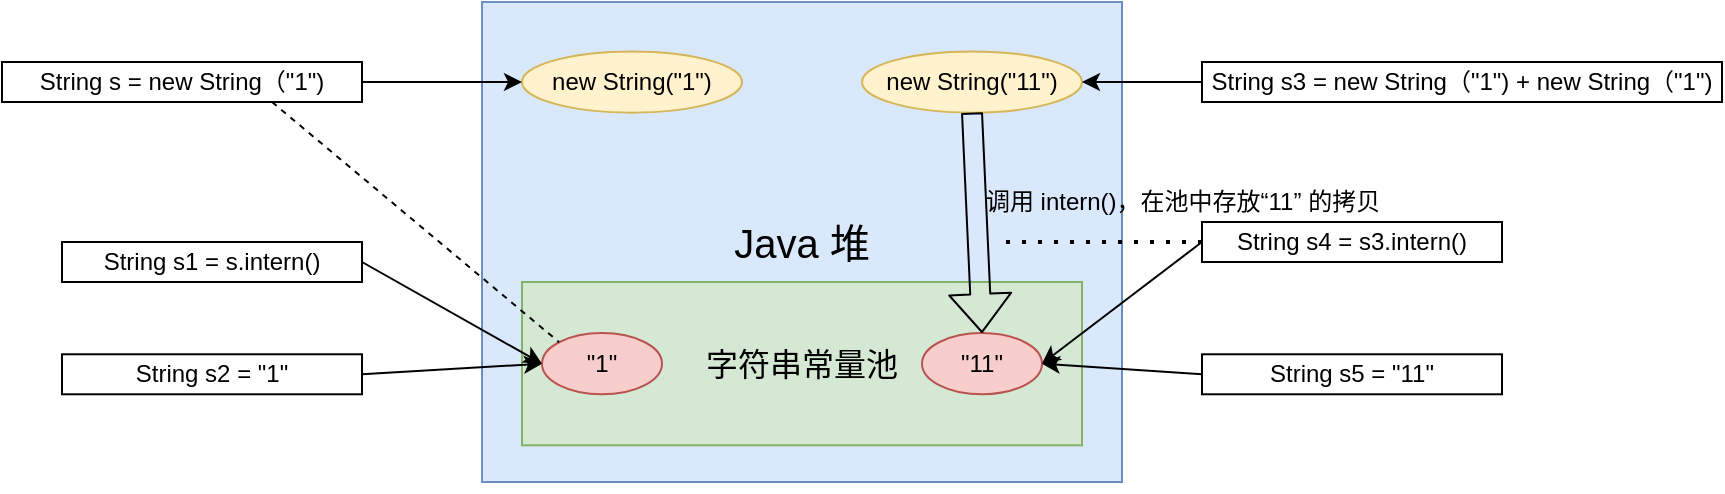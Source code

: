 <mxfile version="13.9.9" type="device"><diagram id="hXpYoQMoseYK7wmGAWsz" name="第 1 页"><mxGraphModel dx="1024" dy="592" grid="1" gridSize="10" guides="1" tooltips="1" connect="1" arrows="1" fold="1" page="1" pageScale="1" pageWidth="827" pageHeight="1169" math="0" shadow="0"><root><mxCell id="0"/><mxCell id="1" parent="0"/><mxCell id="JgdqX4sF5_SLYJ5ONTB6-1" value="" style="group" vertex="1" connectable="0" parent="1"><mxGeometry x="360" y="280" width="320" height="245" as="geometry"/></mxCell><mxCell id="JgdqX4sF5_SLYJ5ONTB6-2" value="&lt;font style=&quot;font-size: 20px&quot;&gt;Java 堆&lt;/font&gt;" style="rounded=0;whiteSpace=wrap;html=1;fillColor=#dae8fc;strokeColor=#6c8ebf;" vertex="1" parent="JgdqX4sF5_SLYJ5ONTB6-1"><mxGeometry width="320" height="240" as="geometry"/></mxCell><mxCell id="JgdqX4sF5_SLYJ5ONTB6-3" value="&lt;font style=&quot;font-size: 16px&quot;&gt;字符串常量池&lt;/font&gt;" style="rounded=0;whiteSpace=wrap;html=1;fillColor=#d5e8d4;strokeColor=#82b366;" vertex="1" parent="JgdqX4sF5_SLYJ5ONTB6-1"><mxGeometry x="20" y="139.997" width="280" height="81.667" as="geometry"/></mxCell><mxCell id="JgdqX4sF5_SLYJ5ONTB6-4" value="&quot;1&quot;" style="ellipse;whiteSpace=wrap;html=1;fillColor=#f8cecc;strokeColor=#b85450;" vertex="1" parent="JgdqX4sF5_SLYJ5ONTB6-1"><mxGeometry x="30" y="165.513" width="60" height="30.625" as="geometry"/></mxCell><mxCell id="JgdqX4sF5_SLYJ5ONTB6-5" value="new String(&quot;1&quot;)" style="ellipse;whiteSpace=wrap;html=1;fillColor=#fff2cc;strokeColor=#d6b656;" vertex="1" parent="JgdqX4sF5_SLYJ5ONTB6-1"><mxGeometry x="20" y="24.685" width="110" height="30.625" as="geometry"/></mxCell><mxCell id="VFeoevTleEmZW1y86mOj-1" value="new String(&quot;11&quot;)" style="ellipse;whiteSpace=wrap;html=1;fillColor=#fff2cc;strokeColor=#d6b656;" vertex="1" parent="JgdqX4sF5_SLYJ5ONTB6-1"><mxGeometry x="190" y="24.685" width="110" height="30.625" as="geometry"/></mxCell><mxCell id="arHgtnRtrO6jlWEkuaXw-1" value="&quot;11&quot;" style="ellipse;whiteSpace=wrap;html=1;fillColor=#f8cecc;strokeColor=#b85450;" vertex="1" parent="JgdqX4sF5_SLYJ5ONTB6-1"><mxGeometry x="220" y="165.513" width="60" height="30.625" as="geometry"/></mxCell><mxCell id="NudO9WCi2gOV8DwAh8Wh-1" value="" style="shape=flexArrow;endArrow=classic;html=1;exitX=0.5;exitY=1;exitDx=0;exitDy=0;entryX=0.5;entryY=0;entryDx=0;entryDy=0;" edge="1" parent="JgdqX4sF5_SLYJ5ONTB6-1" source="VFeoevTleEmZW1y86mOj-1" target="arHgtnRtrO6jlWEkuaXw-1"><mxGeometry width="50" height="50" relative="1" as="geometry"><mxPoint x="75" y="55.31" as="sourcePoint"/><mxPoint x="61.834" y="165.542" as="targetPoint"/></mxGeometry></mxCell><mxCell id="JgdqX4sF5_SLYJ5ONTB6-6" value="String s = new String（&quot;1&quot;)" style="rounded=0;whiteSpace=wrap;html=1;" vertex="1" parent="1"><mxGeometry x="120" y="310" width="180" height="20" as="geometry"/></mxCell><mxCell id="JgdqX4sF5_SLYJ5ONTB6-7" value="" style="endArrow=classic;html=1;entryX=0;entryY=0.5;entryDx=0;entryDy=0;exitX=1;exitY=0.5;exitDx=0;exitDy=0;" edge="1" parent="1" source="JgdqX4sF5_SLYJ5ONTB6-6" target="JgdqX4sF5_SLYJ5ONTB6-5"><mxGeometry width="50" height="50" relative="1" as="geometry"><mxPoint x="270" y="260" as="sourcePoint"/><mxPoint x="320" y="210" as="targetPoint"/></mxGeometry></mxCell><mxCell id="JgdqX4sF5_SLYJ5ONTB6-9" value="" style="endArrow=none;dashed=1;html=1;exitX=0.75;exitY=1;exitDx=0;exitDy=0;entryX=0;entryY=0;entryDx=0;entryDy=0;" edge="1" parent="1" source="JgdqX4sF5_SLYJ5ONTB6-6" target="JgdqX4sF5_SLYJ5ONTB6-4"><mxGeometry width="50" height="50" relative="1" as="geometry"><mxPoint x="390" y="330" as="sourcePoint"/><mxPoint x="440" y="280" as="targetPoint"/></mxGeometry></mxCell><mxCell id="JgdqX4sF5_SLYJ5ONTB6-11" value="String s1 = s.intern()" style="rounded=0;whiteSpace=wrap;html=1;" vertex="1" parent="1"><mxGeometry x="150" y="400" width="150" height="20" as="geometry"/></mxCell><mxCell id="JgdqX4sF5_SLYJ5ONTB6-12" value="String s2 = &quot;1&quot;" style="rounded=0;whiteSpace=wrap;html=1;" vertex="1" parent="1"><mxGeometry x="150" y="456.14" width="150" height="20" as="geometry"/></mxCell><mxCell id="JgdqX4sF5_SLYJ5ONTB6-13" value="" style="endArrow=classic;html=1;entryX=0;entryY=0.5;entryDx=0;entryDy=0;exitX=1;exitY=0.5;exitDx=0;exitDy=0;" edge="1" parent="1" source="JgdqX4sF5_SLYJ5ONTB6-11" target="JgdqX4sF5_SLYJ5ONTB6-4"><mxGeometry width="50" height="50" relative="1" as="geometry"><mxPoint x="390" y="330" as="sourcePoint"/><mxPoint x="440" y="280" as="targetPoint"/></mxGeometry></mxCell><mxCell id="JgdqX4sF5_SLYJ5ONTB6-14" value="" style="endArrow=classic;html=1;exitX=1;exitY=0.5;exitDx=0;exitDy=0;entryX=0;entryY=0.5;entryDx=0;entryDy=0;" edge="1" parent="1" source="JgdqX4sF5_SLYJ5ONTB6-12" target="JgdqX4sF5_SLYJ5ONTB6-4"><mxGeometry width="50" height="50" relative="1" as="geometry"><mxPoint x="390" y="330" as="sourcePoint"/><mxPoint x="440" y="280" as="targetPoint"/></mxGeometry></mxCell><mxCell id="bbEjIGYpD6z8vq3_Oki8-1" value="String s3 = new String（&quot;1&quot;) + new String（&quot;1&quot;)" style="rounded=0;whiteSpace=wrap;html=1;" vertex="1" parent="1"><mxGeometry x="720" y="310" width="260" height="20" as="geometry"/></mxCell><mxCell id="VFeoevTleEmZW1y86mOj-2" value="" style="endArrow=classic;html=1;exitX=0;exitY=0.5;exitDx=0;exitDy=0;entryX=1;entryY=0.5;entryDx=0;entryDy=0;" edge="1" parent="1" source="bbEjIGYpD6z8vq3_Oki8-1" target="VFeoevTleEmZW1y86mOj-1"><mxGeometry width="50" height="50" relative="1" as="geometry"><mxPoint x="510" y="320" as="sourcePoint"/><mxPoint x="560" y="270" as="targetPoint"/></mxGeometry></mxCell><mxCell id="9uWxYuZ_Yaz-jm8A6yp5-1" value="String s4 = s3.intern()" style="rounded=0;whiteSpace=wrap;html=1;" vertex="1" parent="1"><mxGeometry x="720" y="390" width="150" height="20" as="geometry"/></mxCell><mxCell id="UFP18JW7BaKql8zSP_-e-1" value="调用 intern()，在池中存放“11” 的拷贝" style="text;html=1;align=center;verticalAlign=middle;resizable=0;points=[];autosize=1;" vertex="1" parent="1"><mxGeometry x="605" y="370" width="210" height="20" as="geometry"/></mxCell><mxCell id="UFP18JW7BaKql8zSP_-e-2" value="" style="endArrow=none;dashed=1;html=1;dashPattern=1 3;strokeWidth=2;exitX=0;exitY=0.5;exitDx=0;exitDy=0;" edge="1" parent="1" source="9uWxYuZ_Yaz-jm8A6yp5-1"><mxGeometry width="50" height="50" relative="1" as="geometry"><mxPoint x="510" y="320" as="sourcePoint"/><mxPoint x="620" y="400" as="targetPoint"/></mxGeometry></mxCell><mxCell id="-QAMEgEVvMoEPPeo-i07-1" value="String s5 = &quot;11&quot;" style="rounded=0;whiteSpace=wrap;html=1;" vertex="1" parent="1"><mxGeometry x="720" y="456.14" width="150" height="20" as="geometry"/></mxCell><mxCell id="-QAMEgEVvMoEPPeo-i07-2" value="" style="endArrow=classic;html=1;exitX=0;exitY=0.5;exitDx=0;exitDy=0;entryX=1;entryY=0.5;entryDx=0;entryDy=0;" edge="1" parent="1" source="9uWxYuZ_Yaz-jm8A6yp5-1" target="arHgtnRtrO6jlWEkuaXw-1"><mxGeometry width="50" height="50" relative="1" as="geometry"><mxPoint x="510" y="320" as="sourcePoint"/><mxPoint x="560" y="270" as="targetPoint"/></mxGeometry></mxCell><mxCell id="-QAMEgEVvMoEPPeo-i07-3" value="" style="endArrow=classic;html=1;exitX=0;exitY=0.5;exitDx=0;exitDy=0;entryX=1;entryY=0.5;entryDx=0;entryDy=0;" edge="1" parent="1" source="-QAMEgEVvMoEPPeo-i07-1" target="arHgtnRtrO6jlWEkuaXw-1"><mxGeometry width="50" height="50" relative="1" as="geometry"><mxPoint x="510" y="320" as="sourcePoint"/><mxPoint x="560" y="270" as="targetPoint"/></mxGeometry></mxCell></root></mxGraphModel></diagram></mxfile>